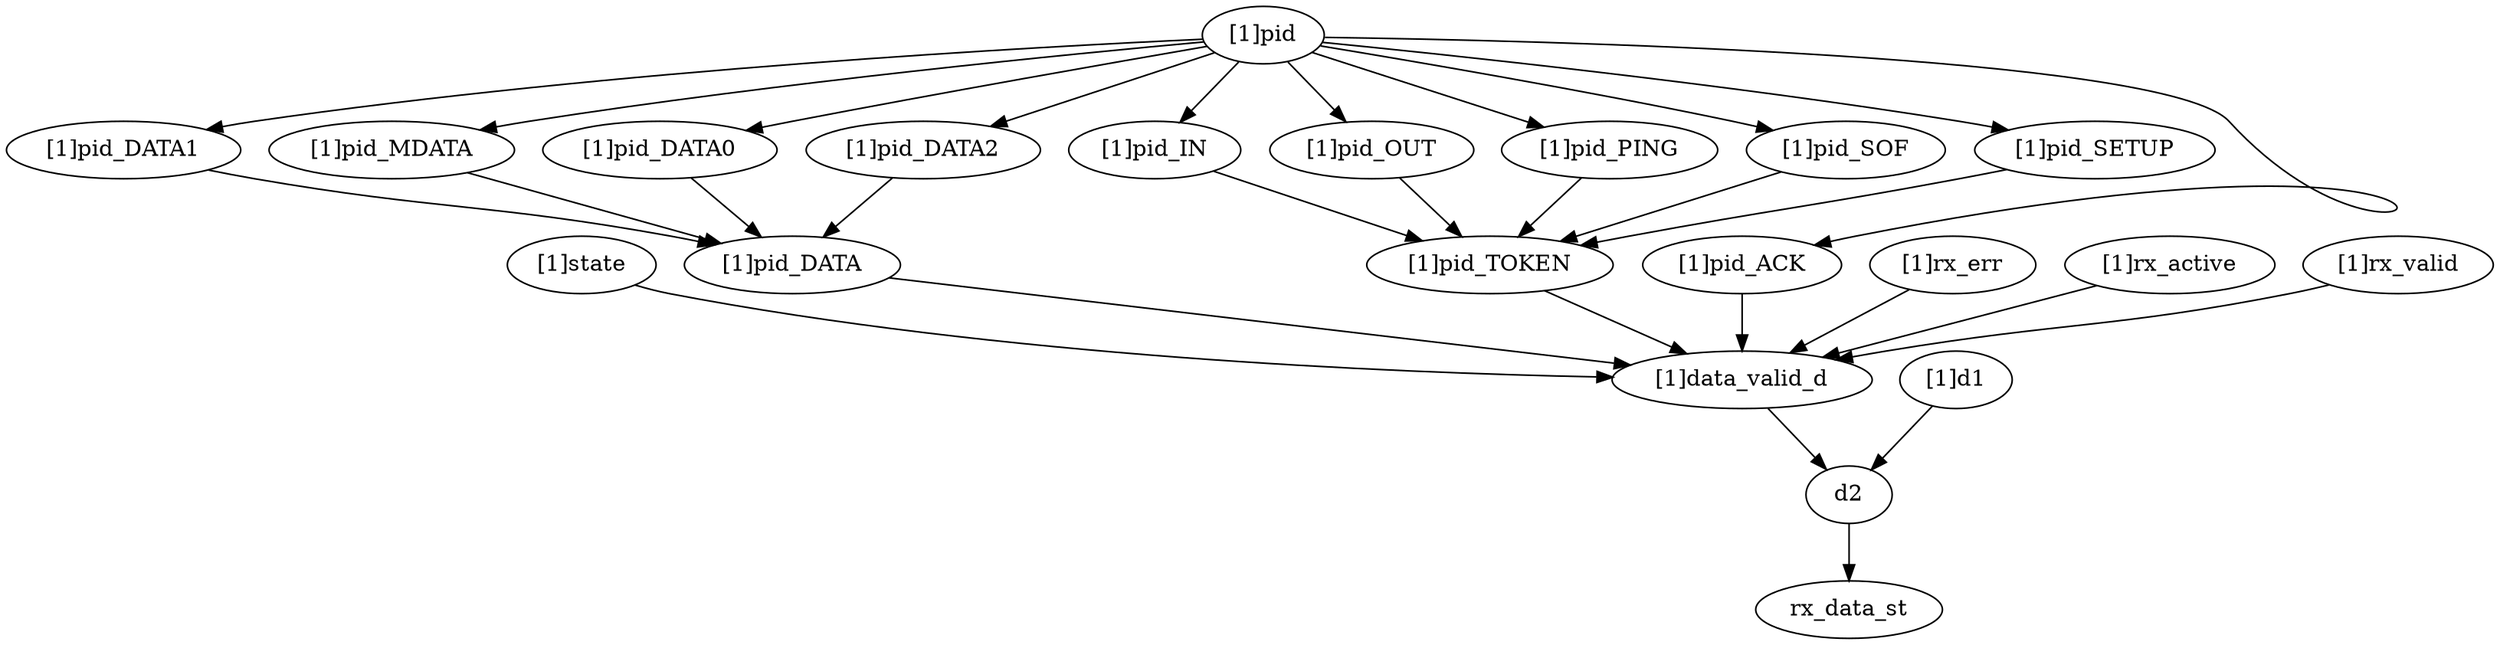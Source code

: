 strict digraph "" {
	"[1]state"	 [complexity=4,
		importance=0.134237750563,
		rank=0.0335594376407];
	"[1]data_valid_d"	 [complexity=3,
		importance=0.0522163107588,
		rank=0.0174054369196];
	"[1]state" -> "[1]data_valid_d";
	"[1]pid_DATA1"	 [complexity=12,
		importance=0.0892215408388,
		rank=0.00743512840324];
	"[1]pid_DATA"	 [complexity=7,
		importance=0.0798472061483,
		rank=0.0114067437355];
	"[1]pid_DATA1" -> "[1]pid_DATA";
	"[1]rx_err"	 [complexity=16,
		importance=0.217747347292,
		rank=0.0136092092057];
	"[1]rx_err" -> "[1]data_valid_d";
	"[1]pid_IN"	 [complexity=13,
		importance=0.0939087386221,
		rank=0.00722374912477];
	"[1]pid_TOKEN"	 [complexity=7,
		importance=0.0845344039315,
		rank=0.0120763434188];
	"[1]pid_IN" -> "[1]pid_TOKEN";
	"[1]rx_active"	 [complexity=14,
		importance=0.165531036533,
		rank=0.0118236454666];
	"[1]rx_active" -> "[1]data_valid_d";
	"[1]pid"	 [complexity=7,
		importance=0.079311370503,
		rank=0.0113301957861];
	"[1]pid" -> "[1]pid_DATA1";
	"[1]pid" -> "[1]pid_IN";
	"[1]pid_OUT"	 [complexity=13,
		importance=0.0939087386221,
		rank=0.00722374912477];
	"[1]pid" -> "[1]pid_OUT";
	"[1]pid_MDATA"	 [complexity=12,
		importance=0.0892215408388,
		rank=0.00743512840324];
	"[1]pid" -> "[1]pid_MDATA";
	"[1]pid_PING"	 [complexity=13,
		importance=0.0939087386221,
		rank=0.00722374912477];
	"[1]pid" -> "[1]pid_PING";
	"[1]pid_DATA0"	 [complexity=12,
		importance=0.0892215408388,
		rank=0.00743512840324];
	"[1]pid" -> "[1]pid_DATA0";
	"[1]pid_SOF"	 [complexity=13,
		importance=0.0939087386221,
		rank=0.00722374912477];
	"[1]pid" -> "[1]pid_SOF";
	"[1]pid_ACK"	 [complexity=5,
		importance=0.0615906454494,
		rank=0.0123181290899];
	"[1]pid" -> "[1]pid_ACK";
	"[1]pid_SETUP"	 [complexity=13,
		importance=0.0939087386221,
		rank=0.00722374912477];
	"[1]pid" -> "[1]pid_SETUP";
	"[1]pid_DATA2"	 [complexity=12,
		importance=0.0892215408388,
		rank=0.00743512840324];
	"[1]pid" -> "[1]pid_DATA2";
	"[1]pid_OUT" -> "[1]pid_TOKEN";
	d2	 [complexity=2,
		importance=0.0350361864336,
		rank=0.0175180932168];
	rx_data_st	 [complexity=0,
		importance=0.0176001620429,
		rank=0.0];
	d2 -> rx_data_st;
	"[1]rx_valid"	 [complexity=14,
		importance=0.165531036533,
		rank=0.0118236454666];
	"[1]rx_valid" -> "[1]data_valid_d";
	"[1]pid_MDATA" -> "[1]pid_DATA";
	"[1]d1"	 [complexity=4,
		importance=0.0502351467156,
		rank=0.0125587866789];
	"[1]d1" -> d2;
	"[1]pid_PING" -> "[1]pid_TOKEN";
	"[1]pid_DATA0" -> "[1]pid_DATA";
	"[1]pid_TOKEN" -> "[1]data_valid_d";
	"[1]pid_SOF" -> "[1]pid_TOKEN";
	"[1]pid_ACK" -> "[1]data_valid_d";
	"[1]pid_SETUP" -> "[1]pid_TOKEN";
	"[1]pid_DATA2" -> "[1]pid_DATA";
	"[1]pid_DATA" -> "[1]data_valid_d";
	"[1]data_valid_d" -> d2;
}
